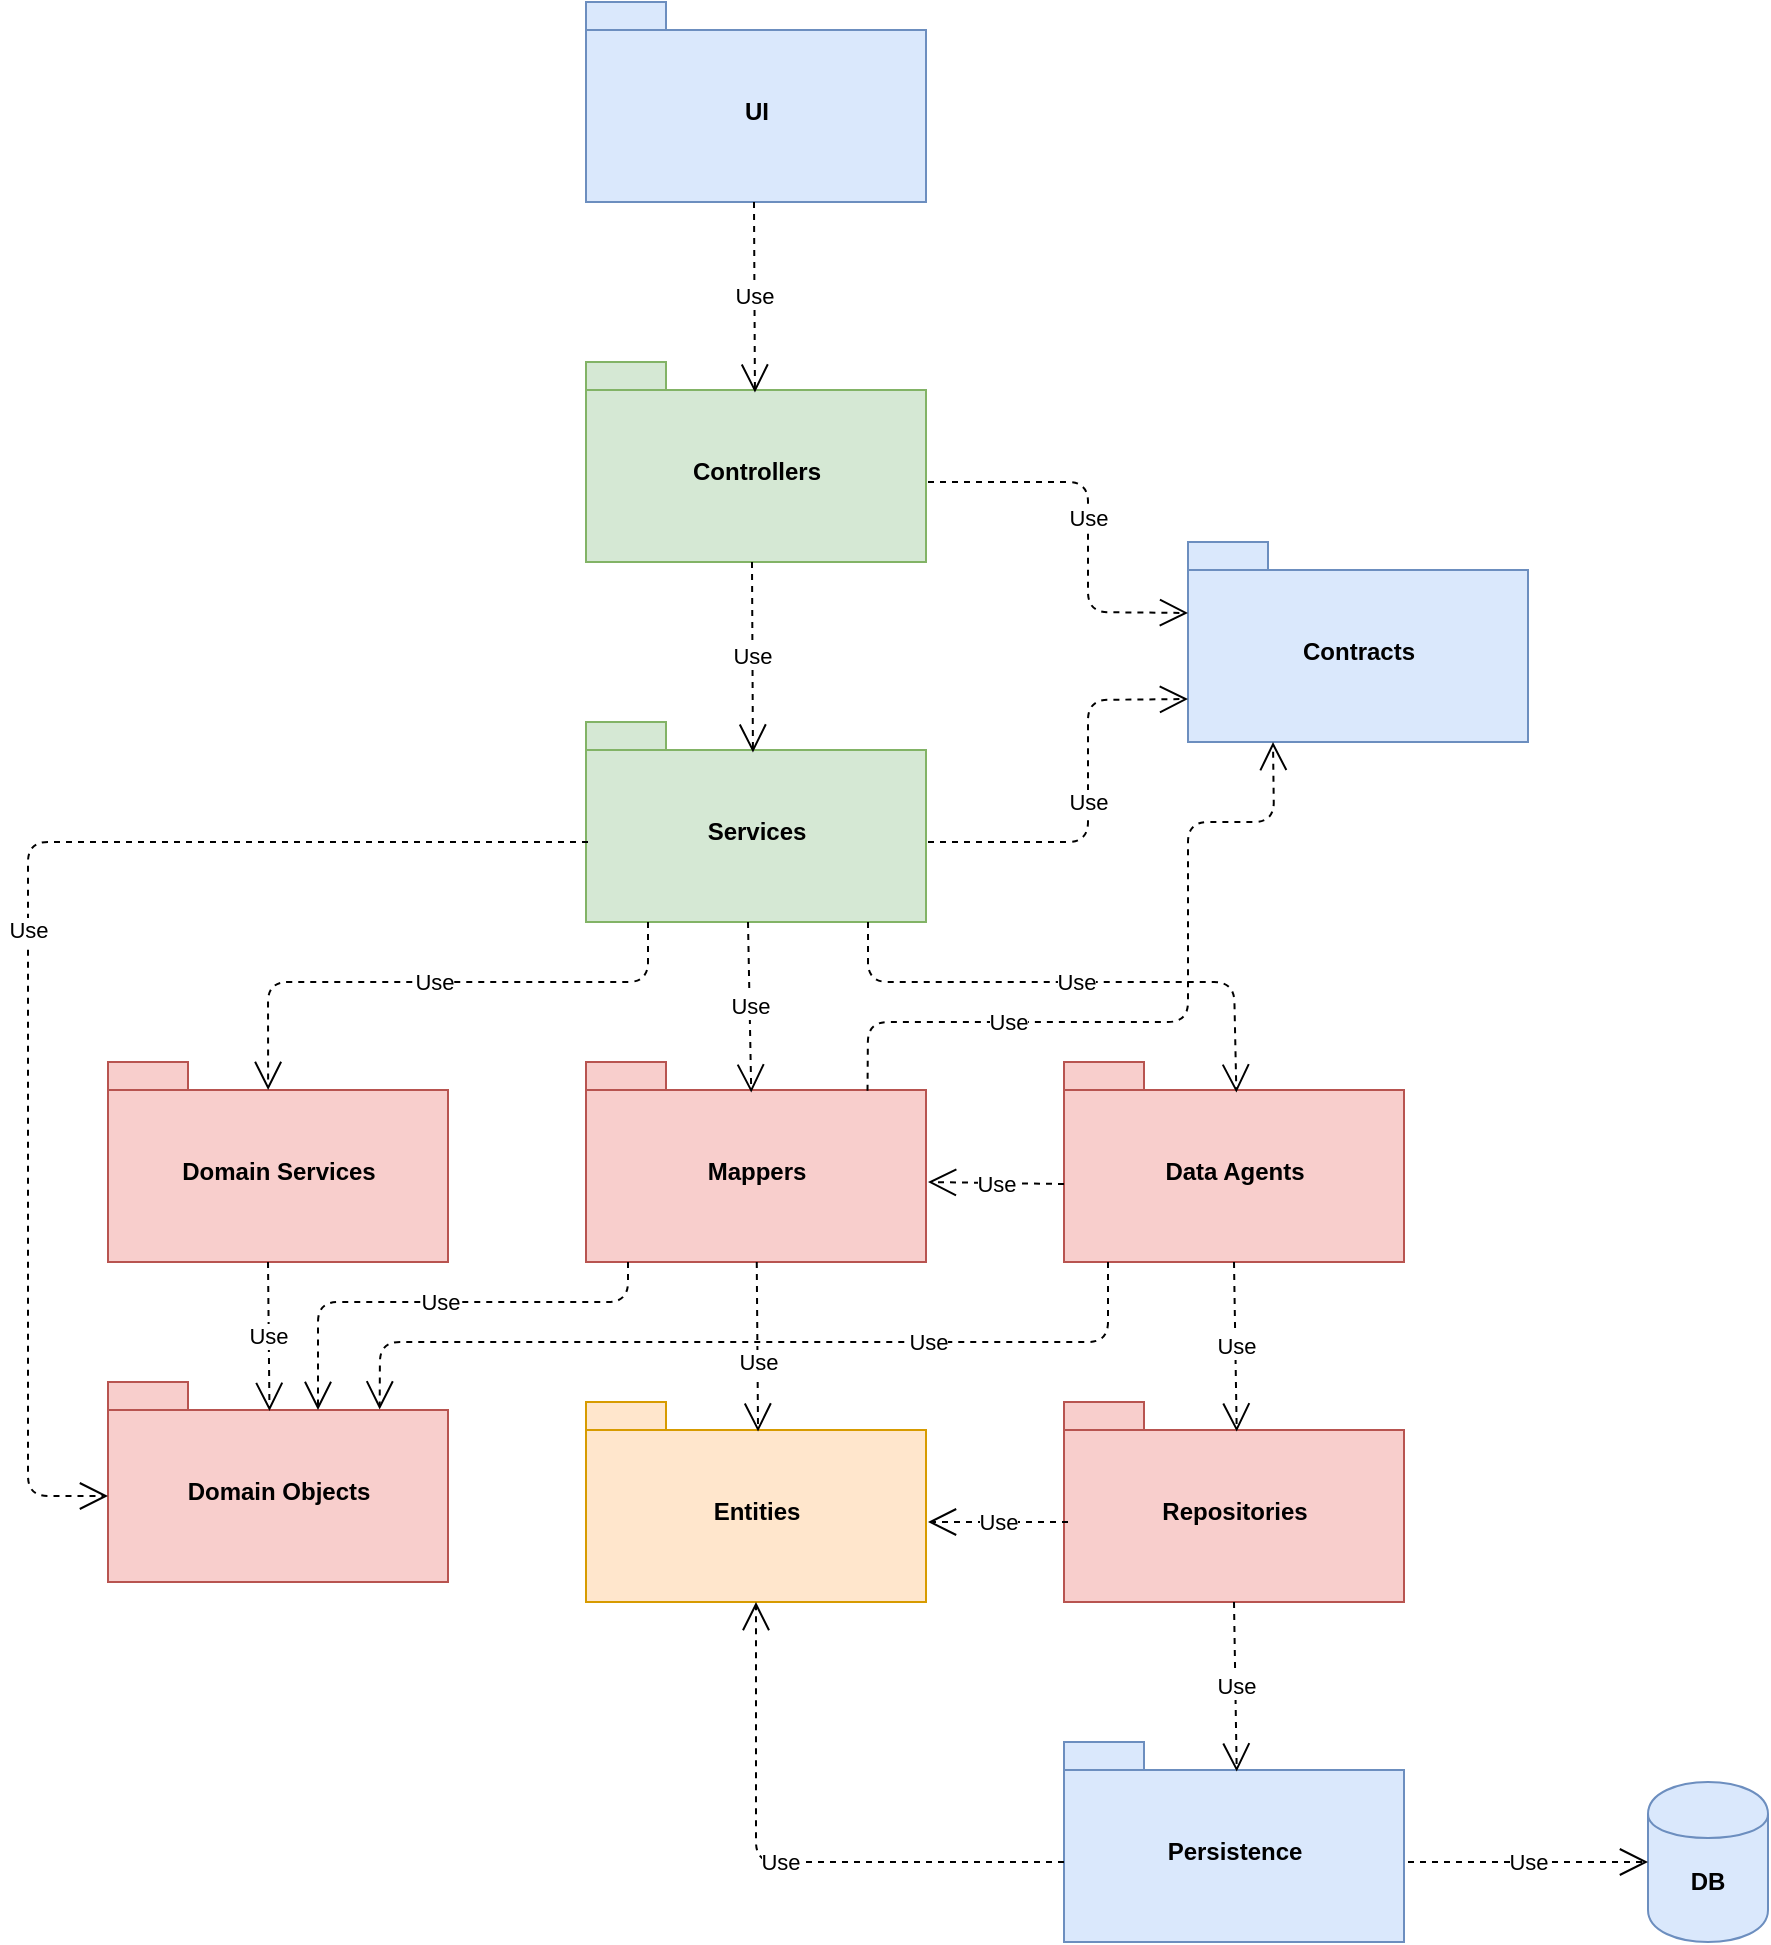 <mxfile version="12.3.2" type="device" pages="1"><diagram id="X482S2O-2zUb9VV1J4_Q" name="Page-1"><mxGraphModel dx="2031" dy="2050" grid="1" gridSize="10" guides="1" tooltips="1" connect="1" arrows="1" fold="1" page="1" pageScale="1" pageWidth="1169" pageHeight="827" math="0" shadow="0"><root><mxCell id="0"/><mxCell id="1" parent="0"/><mxCell id="e4G6EjVQSuPjKvPZUuL8-1" value="Controllers" style="shape=folder;fontStyle=1;spacingTop=10;tabWidth=40;tabHeight=14;tabPosition=left;html=1;fillColor=#d5e8d4;strokeColor=#82b366;" vertex="1" parent="1"><mxGeometry x="499" y="50" width="170" height="100" as="geometry"/></mxCell><mxCell id="e4G6EjVQSuPjKvPZUuL8-5" value="Swagger" style="shape=folder;fontStyle=1;spacingTop=10;tabWidth=40;tabHeight=14;tabPosition=left;html=1;" vertex="1" parent="1"><mxGeometry x="499" y="230" width="170" height="100" as="geometry"/></mxCell><mxCell id="e4G6EjVQSuPjKvPZUuL8-3" value="Services" style="shape=folder;fontStyle=1;spacingTop=10;tabWidth=40;tabHeight=14;tabPosition=left;html=1;fillColor=#d5e8d4;strokeColor=#82b366;" vertex="1" parent="1"><mxGeometry x="499" y="230" width="170" height="100" as="geometry"/></mxCell><mxCell id="e4G6EjVQSuPjKvPZUuL8-7" value="Use" style="endArrow=open;endSize=12;dashed=1;html=1;entryX=0.491;entryY=0.153;entryDx=0;entryDy=0;entryPerimeter=0;" edge="1" parent="1" target="e4G6EjVQSuPjKvPZUuL8-3"><mxGeometry width="160" relative="1" as="geometry"><mxPoint x="582" y="150" as="sourcePoint"/><mxPoint x="740" y="150" as="targetPoint"/></mxGeometry></mxCell><mxCell id="e4G6EjVQSuPjKvPZUuL8-8" value="Contracts" style="shape=folder;fontStyle=1;spacingTop=10;tabWidth=40;tabHeight=14;tabPosition=left;html=1;fillColor=#dae8fc;strokeColor=#6c8ebf;" vertex="1" parent="1"><mxGeometry x="800" y="140" width="170" height="100" as="geometry"/></mxCell><mxCell id="e4G6EjVQSuPjKvPZUuL8-9" value="Use" style="endArrow=open;endSize=12;dashed=1;html=1;entryX=0;entryY=0;entryDx=0;entryDy=35.5;entryPerimeter=0;" edge="1" parent="1" target="e4G6EjVQSuPjKvPZUuL8-8"><mxGeometry width="160" relative="1" as="geometry"><mxPoint x="670" y="110" as="sourcePoint"/><mxPoint x="830" y="110" as="targetPoint"/><Array as="points"><mxPoint x="750" y="110"/><mxPoint x="750" y="175"/></Array></mxGeometry></mxCell><mxCell id="e4G6EjVQSuPjKvPZUuL8-10" value="Use" style="endArrow=open;endSize=12;dashed=1;html=1;entryX=0;entryY=0;entryDx=0;entryDy=78.5;entryPerimeter=0;" edge="1" parent="1" target="e4G6EjVQSuPjKvPZUuL8-8"><mxGeometry width="160" relative="1" as="geometry"><mxPoint x="670" y="290" as="sourcePoint"/><mxPoint x="830" y="290" as="targetPoint"/><Array as="points"><mxPoint x="750" y="290"/><mxPoint x="750" y="219"/></Array></mxGeometry></mxCell><mxCell id="e4G6EjVQSuPjKvPZUuL8-11" value="&lt;font color=&quot;#000000&quot;&gt;Domain Services&lt;/font&gt;" style="shape=folder;fontStyle=1;spacingTop=10;tabWidth=40;tabHeight=14;tabPosition=left;html=1;fillColor=#f8cecc;strokeColor=#b85450;" vertex="1" parent="1"><mxGeometry x="260" y="400" width="170" height="100" as="geometry"/></mxCell><mxCell id="e4G6EjVQSuPjKvPZUuL8-12" value="&lt;font color=&quot;#000000&quot;&gt;Data Agents&lt;/font&gt;" style="shape=folder;fontStyle=1;spacingTop=10;tabWidth=40;tabHeight=14;tabPosition=left;html=1;fillColor=#f8cecc;strokeColor=#b85450;" vertex="1" parent="1"><mxGeometry x="738" y="400" width="170" height="100" as="geometry"/></mxCell><mxCell id="e4G6EjVQSuPjKvPZUuL8-13" value="Mappers" style="shape=folder;fontStyle=1;spacingTop=10;tabWidth=40;tabHeight=14;tabPosition=left;html=1;fillColor=#f8cecc;strokeColor=#b85450;" vertex="1" parent="1"><mxGeometry x="499" y="400" width="170" height="100" as="geometry"/></mxCell><mxCell id="e4G6EjVQSuPjKvPZUuL8-14" value="Domain Objects" style="shape=folder;fontStyle=1;spacingTop=10;tabWidth=40;tabHeight=14;tabPosition=left;html=1;fillColor=#f8cecc;strokeColor=#b85450;" vertex="1" parent="1"><mxGeometry x="260" y="560" width="170" height="100" as="geometry"/></mxCell><mxCell id="e4G6EjVQSuPjKvPZUuL8-15" value="Use" style="endArrow=open;endSize=12;dashed=1;html=1;entryX=0.471;entryY=0.14;entryDx=0;entryDy=0;entryPerimeter=0;" edge="1" parent="1" target="e4G6EjVQSuPjKvPZUuL8-11"><mxGeometry width="160" relative="1" as="geometry"><mxPoint x="530" y="330" as="sourcePoint"/><mxPoint x="690" y="330" as="targetPoint"/><Array as="points"><mxPoint x="530" y="360"/><mxPoint x="340" y="360"/></Array></mxGeometry></mxCell><mxCell id="e4G6EjVQSuPjKvPZUuL8-16" value="Use" style="endArrow=open;endSize=12;dashed=1;html=1;entryX=0.507;entryY=0.153;entryDx=0;entryDy=0;entryPerimeter=0;" edge="1" parent="1" target="e4G6EjVQSuPjKvPZUuL8-12"><mxGeometry width="160" relative="1" as="geometry"><mxPoint x="640" y="330" as="sourcePoint"/><mxPoint x="800" y="330" as="targetPoint"/><Array as="points"><mxPoint x="640" y="360"/><mxPoint x="823" y="360"/></Array></mxGeometry></mxCell><mxCell id="e4G6EjVQSuPjKvPZUuL8-17" value="Use" style="endArrow=open;endSize=12;dashed=1;html=1;entryX=0.486;entryY=0.153;entryDx=0;entryDy=0;entryPerimeter=0;" edge="1" parent="1" target="e4G6EjVQSuPjKvPZUuL8-13"><mxGeometry width="160" relative="1" as="geometry"><mxPoint x="580" y="330" as="sourcePoint"/><mxPoint x="740" y="330" as="targetPoint"/></mxGeometry></mxCell><mxCell id="e4G6EjVQSuPjKvPZUuL8-18" value="Use" style="endArrow=open;endSize=12;dashed=1;html=1;entryX=0.475;entryY=0.145;entryDx=0;entryDy=0;entryPerimeter=0;" edge="1" parent="1" target="e4G6EjVQSuPjKvPZUuL8-14"><mxGeometry width="160" relative="1" as="geometry"><mxPoint x="340" y="500" as="sourcePoint"/><mxPoint x="500" y="500" as="targetPoint"/></mxGeometry></mxCell><mxCell id="e4G6EjVQSuPjKvPZUuL8-24" value="Repositories" style="shape=folder;fontStyle=1;spacingTop=10;tabWidth=40;tabHeight=14;tabPosition=left;html=1;fillColor=#f8cecc;strokeColor=#b85450;" vertex="1" parent="1"><mxGeometry x="738" y="570" width="170" height="100" as="geometry"/></mxCell><mxCell id="e4G6EjVQSuPjKvPZUuL8-25" value="Entities" style="shape=folder;fontStyle=1;spacingTop=10;tabWidth=40;tabHeight=14;tabPosition=left;html=1;fillColor=#ffe6cc;strokeColor=#d79b00;" vertex="1" parent="1"><mxGeometry x="499" y="570" width="170" height="100" as="geometry"/></mxCell><mxCell id="e4G6EjVQSuPjKvPZUuL8-26" value="Use" style="endArrow=open;endSize=12;dashed=1;html=1;exitX=0;exitY=0.61;exitDx=0;exitDy=0;exitPerimeter=0;" edge="1" parent="1" source="e4G6EjVQSuPjKvPZUuL8-12"><mxGeometry width="160" relative="1" as="geometry"><mxPoint x="740" y="450" as="sourcePoint"/><mxPoint x="670" y="460" as="targetPoint"/></mxGeometry></mxCell><mxCell id="e4G6EjVQSuPjKvPZUuL8-27" value="Use" style="endArrow=open;endSize=12;dashed=1;html=1;entryX=0.508;entryY=0.148;entryDx=0;entryDy=0;entryPerimeter=0;exitX=0.5;exitY=1;exitDx=0;exitDy=0;exitPerimeter=0;" edge="1" parent="1" source="e4G6EjVQSuPjKvPZUuL8-12" target="e4G6EjVQSuPjKvPZUuL8-24"><mxGeometry width="160" relative="1" as="geometry"><mxPoint x="820" y="503" as="sourcePoint"/><mxPoint x="990" y="500" as="targetPoint"/></mxGeometry></mxCell><mxCell id="e4G6EjVQSuPjKvPZUuL8-28" value="Persistence" style="shape=folder;fontStyle=1;spacingTop=10;tabWidth=40;tabHeight=14;tabPosition=left;html=1;fillColor=#dae8fc;strokeColor=#6c8ebf;" vertex="1" parent="1"><mxGeometry x="738" y="740" width="170" height="100" as="geometry"/></mxCell><mxCell id="e4G6EjVQSuPjKvPZUuL8-29" value="Use" style="endArrow=open;endSize=12;dashed=1;html=1;entryX=0.508;entryY=0.148;entryDx=0;entryDy=0;entryPerimeter=0;exitX=0.5;exitY=1;exitDx=0;exitDy=0;exitPerimeter=0;" edge="1" parent="1"><mxGeometry width="160" relative="1" as="geometry"><mxPoint x="823" y="670" as="sourcePoint"/><mxPoint x="824.36" y="754.8" as="targetPoint"/></mxGeometry></mxCell><mxCell id="e4G6EjVQSuPjKvPZUuL8-30" value="Use" style="endArrow=open;endSize=12;dashed=1;html=1;entryX=0.5;entryY=1;entryDx=0;entryDy=0;entryPerimeter=0;" edge="1" parent="1" target="e4G6EjVQSuPjKvPZUuL8-25"><mxGeometry width="160" relative="1" as="geometry"><mxPoint x="738" y="800" as="sourcePoint"/><mxPoint x="578" y="790" as="targetPoint"/><Array as="points"><mxPoint x="584" y="800"/></Array></mxGeometry></mxCell><mxCell id="e4G6EjVQSuPjKvPZUuL8-31" value="" style="shape=cylinder;whiteSpace=wrap;html=1;boundedLbl=1;backgroundOutline=1;fillColor=#dae8fc;strokeColor=#6c8ebf;" vertex="1" parent="1"><mxGeometry x="1030" y="760" width="60" height="80" as="geometry"/></mxCell><mxCell id="e4G6EjVQSuPjKvPZUuL8-32" value="Use" style="endArrow=open;endSize=12;dashed=1;html=1;entryX=0;entryY=0.5;entryDx=0;entryDy=0;" edge="1" parent="1" target="e4G6EjVQSuPjKvPZUuL8-31"><mxGeometry width="160" relative="1" as="geometry"><mxPoint x="910" y="800" as="sourcePoint"/><mxPoint x="1070" y="800" as="targetPoint"/></mxGeometry></mxCell><mxCell id="e4G6EjVQSuPjKvPZUuL8-33" value="&lt;b&gt;DB&lt;/b&gt;" style="text;html=1;strokeColor=none;fillColor=none;align=center;verticalAlign=middle;whiteSpace=wrap;rounded=0;" vertex="1" parent="1"><mxGeometry x="1040" y="800" width="40" height="20" as="geometry"/></mxCell><mxCell id="e4G6EjVQSuPjKvPZUuL8-34" value="Use" style="endArrow=open;endSize=12;dashed=1;html=1;" edge="1" parent="1"><mxGeometry width="160" relative="1" as="geometry"><mxPoint x="740" y="630" as="sourcePoint"/><mxPoint x="670" y="630" as="targetPoint"/></mxGeometry></mxCell><mxCell id="e4G6EjVQSuPjKvPZUuL8-35" value="Use" style="endArrow=open;endSize=12;dashed=1;html=1;entryX=0.799;entryY=0.137;entryDx=0;entryDy=0;entryPerimeter=0;" edge="1" parent="1" target="e4G6EjVQSuPjKvPZUuL8-14"><mxGeometry x="-0.406" width="160" relative="1" as="geometry"><mxPoint x="760" y="500" as="sourcePoint"/><mxPoint x="920" y="500" as="targetPoint"/><Array as="points"><mxPoint x="760" y="540"/><mxPoint x="396" y="540"/></Array><mxPoint as="offset"/></mxGeometry></mxCell><mxCell id="e4G6EjVQSuPjKvPZUuL8-36" value="Use" style="endArrow=open;endSize=12;dashed=1;html=1;entryX=0.506;entryY=0.148;entryDx=0;entryDy=0;entryPerimeter=0;" edge="1" parent="1" source="e4G6EjVQSuPjKvPZUuL8-13" target="e4G6EjVQSuPjKvPZUuL8-25"><mxGeometry x="0.179" width="160" relative="1" as="geometry"><mxPoint x="584" y="500" as="sourcePoint"/><mxPoint x="584" y="590" as="targetPoint"/><mxPoint as="offset"/></mxGeometry></mxCell><mxCell id="e4G6EjVQSuPjKvPZUuL8-37" value="Use" style="endArrow=open;endSize=12;dashed=1;html=1;entryX=0;entryY=0;entryDx=105;entryDy=14;entryPerimeter=0;" edge="1" parent="1" target="e4G6EjVQSuPjKvPZUuL8-14"><mxGeometry width="160" relative="1" as="geometry"><mxPoint x="520" y="500" as="sourcePoint"/><mxPoint x="680" y="500" as="targetPoint"/><Array as="points"><mxPoint x="520" y="520"/><mxPoint x="365" y="520"/></Array></mxGeometry></mxCell><mxCell id="e4G6EjVQSuPjKvPZUuL8-38" value="Use" style="endArrow=open;endSize=12;dashed=1;html=1;entryX=0.25;entryY=1;entryDx=0;entryDy=0;entryPerimeter=0;exitX=0.828;exitY=0.144;exitDx=0;exitDy=0;exitPerimeter=0;" edge="1" parent="1" source="e4G6EjVQSuPjKvPZUuL8-13" target="e4G6EjVQSuPjKvPZUuL8-8"><mxGeometry x="-0.447" width="160" relative="1" as="geometry"><mxPoint x="620" y="420" as="sourcePoint"/><mxPoint x="780" y="420" as="targetPoint"/><Array as="points"><mxPoint x="640" y="380"/><mxPoint x="800" y="380"/><mxPoint x="800" y="280"/><mxPoint x="843" y="280"/></Array><mxPoint as="offset"/></mxGeometry></mxCell><mxCell id="e4G6EjVQSuPjKvPZUuL8-39" value="Use" style="endArrow=open;endSize=12;dashed=1;html=1;entryX=0;entryY=0;entryDx=0;entryDy=57;entryPerimeter=0;" edge="1" parent="1" target="e4G6EjVQSuPjKvPZUuL8-14"><mxGeometry width="160" relative="1" as="geometry"><mxPoint x="500" y="290" as="sourcePoint"/><mxPoint x="660" y="290" as="targetPoint"/><Array as="points"><mxPoint x="220" y="290"/><mxPoint x="220" y="617"/></Array></mxGeometry></mxCell><mxCell id="e4G6EjVQSuPjKvPZUuL8-40" value="UI" style="shape=folder;fontStyle=1;spacingTop=10;tabWidth=40;tabHeight=14;tabPosition=left;html=1;fillColor=#dae8fc;strokeColor=#6c8ebf;" vertex="1" parent="1"><mxGeometry x="499" y="-130" width="170" height="100" as="geometry"/></mxCell><mxCell id="e4G6EjVQSuPjKvPZUuL8-41" value="Use" style="endArrow=open;endSize=12;dashed=1;html=1;entryX=0.491;entryY=0.153;entryDx=0;entryDy=0;entryPerimeter=0;" edge="1" parent="1"><mxGeometry width="160" relative="1" as="geometry"><mxPoint x="583" y="-30" as="sourcePoint"/><mxPoint x="583.47" y="65.3" as="targetPoint"/></mxGeometry></mxCell></root></mxGraphModel></diagram></mxfile>
